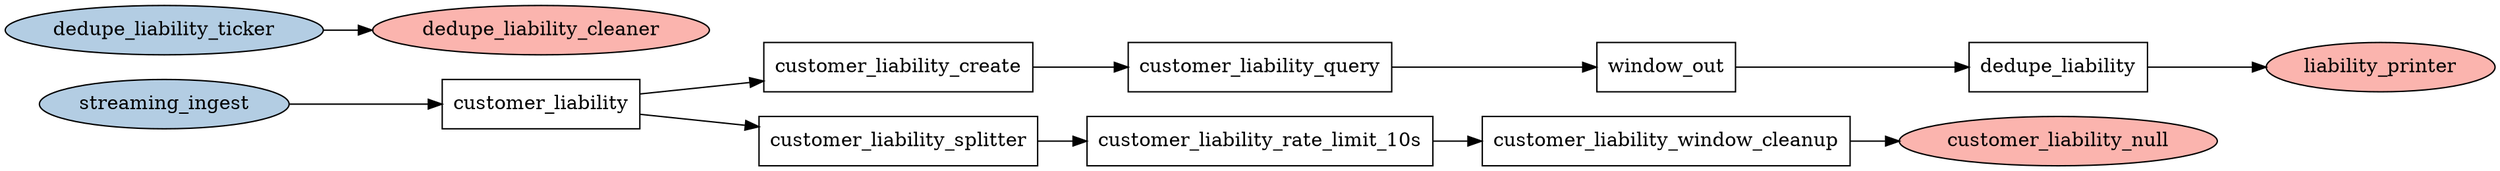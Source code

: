 digraph G {
  rankdir=LR;
  node [shape=box, colorscheme=pastel13];

  dedupe_liability -> liability_printer
  liability_printer [shape=oval,fillcolor=1,style=radial];
  dedupe_liability_ticker -> dedupe_liability_cleaner
  dedupe_liability_ticker [shape=oval,fillcolor=2,style=radial];
  dedupe_liability_cleaner [shape=oval,fillcolor=1,style=radial];
  window_out -> dedupe_liability
  customer_liability_create -> customer_liability_query
  customer_liability_window_cleanup -> customer_liability_null
  customer_liability_null [shape=oval,fillcolor=1,style=radial];
  customer_liability -> customer_liability_splitter
  customer_liability -> customer_liability_create
  customer_liability_query -> window_out
  streaming_ingest -> customer_liability
  streaming_ingest [shape=oval,fillcolor=2,style=radial];
  streaming_ingest [shape=oval,fillcolor=2,style=radial];
  customer_liability_rate_limit_10s -> customer_liability_window_cleanup
  customer_liability_splitter -> customer_liability_rate_limit_10s
}